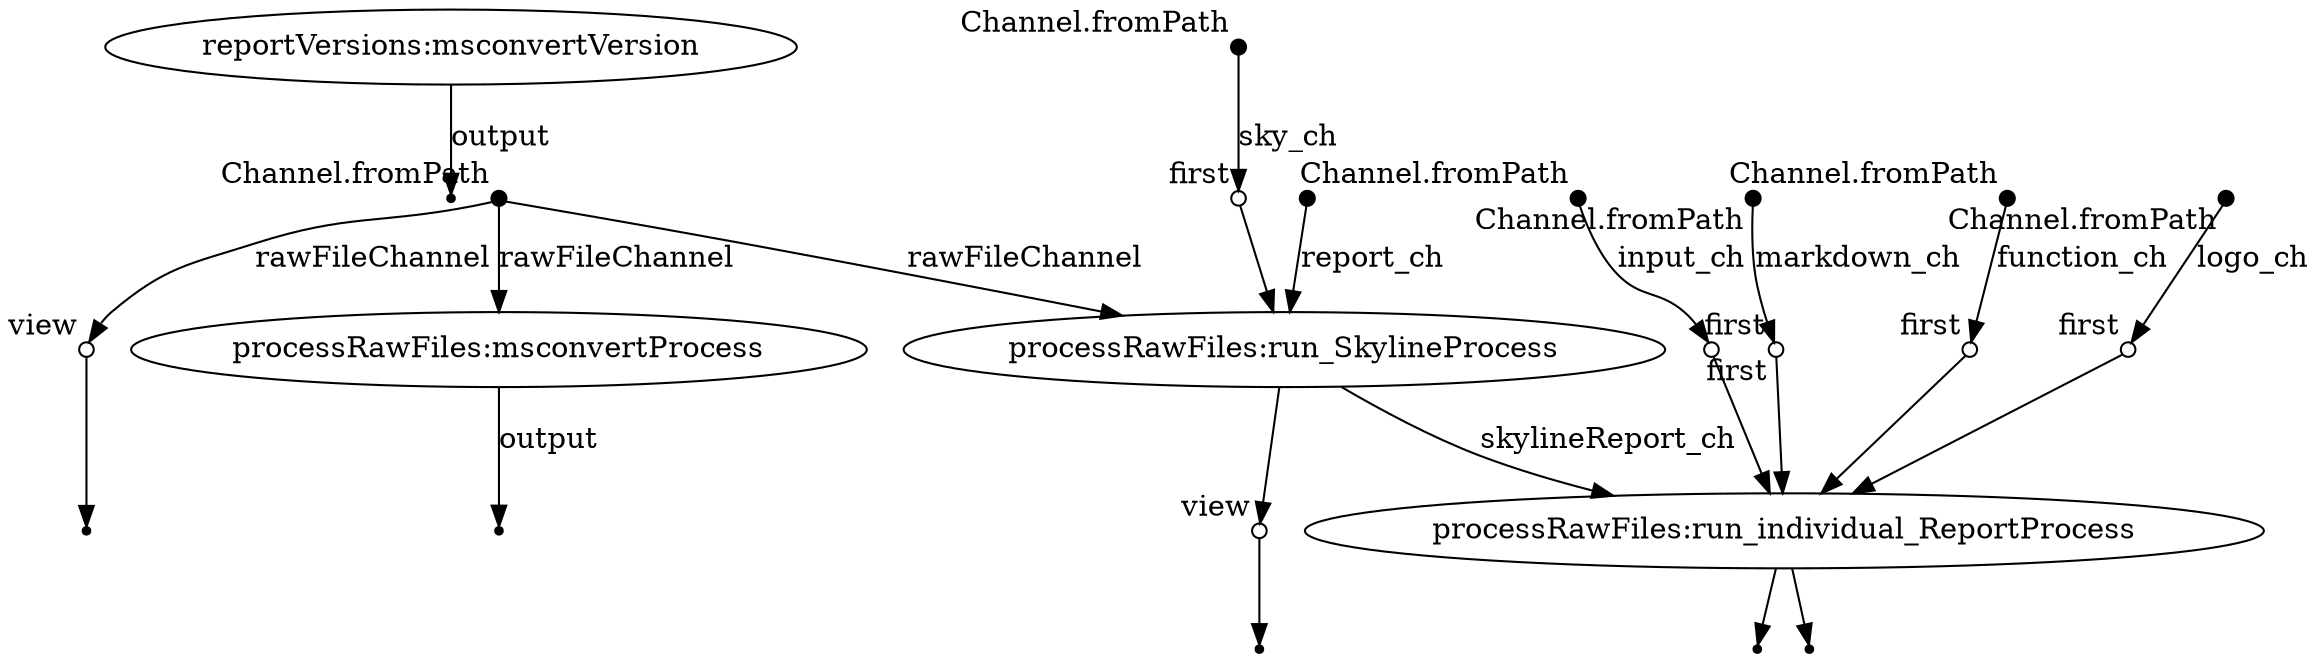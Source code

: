 digraph "dag" {
v0 [label="reportVersions:msconvertVersion"];
v1 [shape=point];
v0 -> v1 [label="output"];

v2 [shape=point,label="",fixedsize=true,width=0.1,xlabel="Channel.fromPath"];
v3 [shape=circle,label="",fixedsize=true,width=0.1,xlabel="view"];
v2 -> v3 [label="rawFileChannel"];

v3 [shape=circle,label="",fixedsize=true,width=0.1,xlabel="view"];
v4 [shape=point];
v3 -> v4;

v2 [shape=point,label="",fixedsize=true,width=0.1,xlabel="Channel.fromPath"];
v5 [label="processRawFiles:msconvertProcess"];
v2 -> v5 [label="rawFileChannel"];

v5 [label="processRawFiles:msconvertProcess"];
v6 [shape=point];
v5 -> v6 [label="output"];

v7 [shape=point,label="",fixedsize=true,width=0.1,xlabel="Channel.fromPath"];
v8 [shape=circle,label="",fixedsize=true,width=0.1,xlabel="first"];
v7 -> v8 [label="sky_ch"];

v8 [shape=circle,label="",fixedsize=true,width=0.1,xlabel="first"];
v10 [label="processRawFiles:run_SkylineProcess"];
v8 -> v10;

v2 [shape=point,label="",fixedsize=true,width=0.1,xlabel="Channel.fromPath"];
v10 [label="processRawFiles:run_SkylineProcess"];
v2 -> v10 [label="rawFileChannel"];

v9 [shape=point,label="",fixedsize=true,width=0.1];
v10 [label="processRawFiles:run_SkylineProcess"];
v9 -> v10 [label="report_ch"];

v10 [label="processRawFiles:run_SkylineProcess"];
v11 [shape=circle,label="",fixedsize=true,width=0.1,xlabel="view"];
v10 -> v11;

v11 [shape=circle,label="",fixedsize=true,width=0.1,xlabel="view"];
v12 [shape=point];
v11 -> v12;

v13 [shape=point,label="",fixedsize=true,width=0.1,xlabel="Channel.fromPath"];
v17 [shape=circle,label="",fixedsize=true,width=0.1,xlabel="first"];
v13 -> v17 [label="input_ch"];

v14 [shape=point,label="",fixedsize=true,width=0.1,xlabel="Channel.fromPath"];
v18 [shape=circle,label="",fixedsize=true,width=0.1,xlabel="first"];
v14 -> v18 [label="markdown_ch"];

v15 [shape=point,label="",fixedsize=true,width=0.1,xlabel="Channel.fromPath"];
v19 [shape=circle,label="",fixedsize=true,width=0.1,xlabel="first"];
v15 -> v19 [label="function_ch"];

v16 [shape=point,label="",fixedsize=true,width=0.1,xlabel="Channel.fromPath"];
v20 [shape=circle,label="",fixedsize=true,width=0.1,xlabel="first"];
v16 -> v20 [label="logo_ch"];

v17 [shape=circle,label="",fixedsize=true,width=0.1,xlabel="first"];
v21 [label="processRawFiles:run_individual_ReportProcess"];
v17 -> v21;

v18 [shape=circle,label="",fixedsize=true,width=0.1,xlabel="first"];
v21 [label="processRawFiles:run_individual_ReportProcess"];
v18 -> v21;

v19 [shape=circle,label="",fixedsize=true,width=0.1,xlabel="first"];
v21 [label="processRawFiles:run_individual_ReportProcess"];
v19 -> v21;

v20 [shape=circle,label="",fixedsize=true,width=0.1,xlabel="first"];
v21 [label="processRawFiles:run_individual_ReportProcess"];
v20 -> v21;

v10 [label="processRawFiles:run_SkylineProcess"];
v21 [label="processRawFiles:run_individual_ReportProcess"];
v10 -> v21 [label="skylineReport_ch"];

v21 [label="processRawFiles:run_individual_ReportProcess"];
v23 [shape=point];
v21 -> v23;

v21 [label="processRawFiles:run_individual_ReportProcess"];
v22 [shape=point];
v21 -> v22;

}
